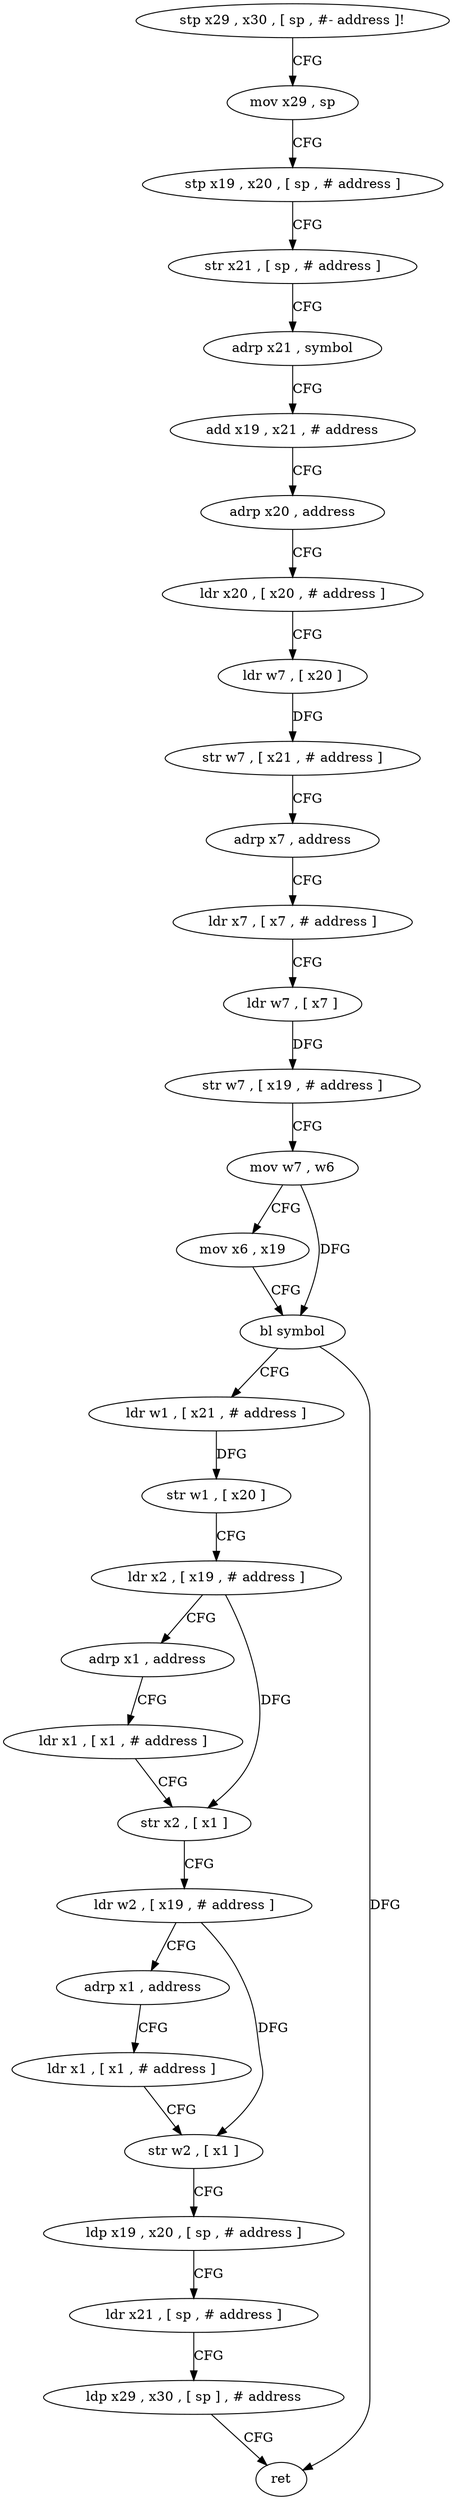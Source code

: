 digraph "func" {
"4222668" [label = "stp x29 , x30 , [ sp , #- address ]!" ]
"4222672" [label = "mov x29 , sp" ]
"4222676" [label = "stp x19 , x20 , [ sp , # address ]" ]
"4222680" [label = "str x21 , [ sp , # address ]" ]
"4222684" [label = "adrp x21 , symbol" ]
"4222688" [label = "add x19 , x21 , # address" ]
"4222692" [label = "adrp x20 , address" ]
"4222696" [label = "ldr x20 , [ x20 , # address ]" ]
"4222700" [label = "ldr w7 , [ x20 ]" ]
"4222704" [label = "str w7 , [ x21 , # address ]" ]
"4222708" [label = "adrp x7 , address" ]
"4222712" [label = "ldr x7 , [ x7 , # address ]" ]
"4222716" [label = "ldr w7 , [ x7 ]" ]
"4222720" [label = "str w7 , [ x19 , # address ]" ]
"4222724" [label = "mov w7 , w6" ]
"4222728" [label = "mov x6 , x19" ]
"4222732" [label = "bl symbol" ]
"4222736" [label = "ldr w1 , [ x21 , # address ]" ]
"4222740" [label = "str w1 , [ x20 ]" ]
"4222744" [label = "ldr x2 , [ x19 , # address ]" ]
"4222748" [label = "adrp x1 , address" ]
"4222752" [label = "ldr x1 , [ x1 , # address ]" ]
"4222756" [label = "str x2 , [ x1 ]" ]
"4222760" [label = "ldr w2 , [ x19 , # address ]" ]
"4222764" [label = "adrp x1 , address" ]
"4222768" [label = "ldr x1 , [ x1 , # address ]" ]
"4222772" [label = "str w2 , [ x1 ]" ]
"4222776" [label = "ldp x19 , x20 , [ sp , # address ]" ]
"4222780" [label = "ldr x21 , [ sp , # address ]" ]
"4222784" [label = "ldp x29 , x30 , [ sp ] , # address" ]
"4222788" [label = "ret" ]
"4222668" -> "4222672" [ label = "CFG" ]
"4222672" -> "4222676" [ label = "CFG" ]
"4222676" -> "4222680" [ label = "CFG" ]
"4222680" -> "4222684" [ label = "CFG" ]
"4222684" -> "4222688" [ label = "CFG" ]
"4222688" -> "4222692" [ label = "CFG" ]
"4222692" -> "4222696" [ label = "CFG" ]
"4222696" -> "4222700" [ label = "CFG" ]
"4222700" -> "4222704" [ label = "DFG" ]
"4222704" -> "4222708" [ label = "CFG" ]
"4222708" -> "4222712" [ label = "CFG" ]
"4222712" -> "4222716" [ label = "CFG" ]
"4222716" -> "4222720" [ label = "DFG" ]
"4222720" -> "4222724" [ label = "CFG" ]
"4222724" -> "4222728" [ label = "CFG" ]
"4222724" -> "4222732" [ label = "DFG" ]
"4222728" -> "4222732" [ label = "CFG" ]
"4222732" -> "4222736" [ label = "CFG" ]
"4222732" -> "4222788" [ label = "DFG" ]
"4222736" -> "4222740" [ label = "DFG" ]
"4222740" -> "4222744" [ label = "CFG" ]
"4222744" -> "4222748" [ label = "CFG" ]
"4222744" -> "4222756" [ label = "DFG" ]
"4222748" -> "4222752" [ label = "CFG" ]
"4222752" -> "4222756" [ label = "CFG" ]
"4222756" -> "4222760" [ label = "CFG" ]
"4222760" -> "4222764" [ label = "CFG" ]
"4222760" -> "4222772" [ label = "DFG" ]
"4222764" -> "4222768" [ label = "CFG" ]
"4222768" -> "4222772" [ label = "CFG" ]
"4222772" -> "4222776" [ label = "CFG" ]
"4222776" -> "4222780" [ label = "CFG" ]
"4222780" -> "4222784" [ label = "CFG" ]
"4222784" -> "4222788" [ label = "CFG" ]
}
